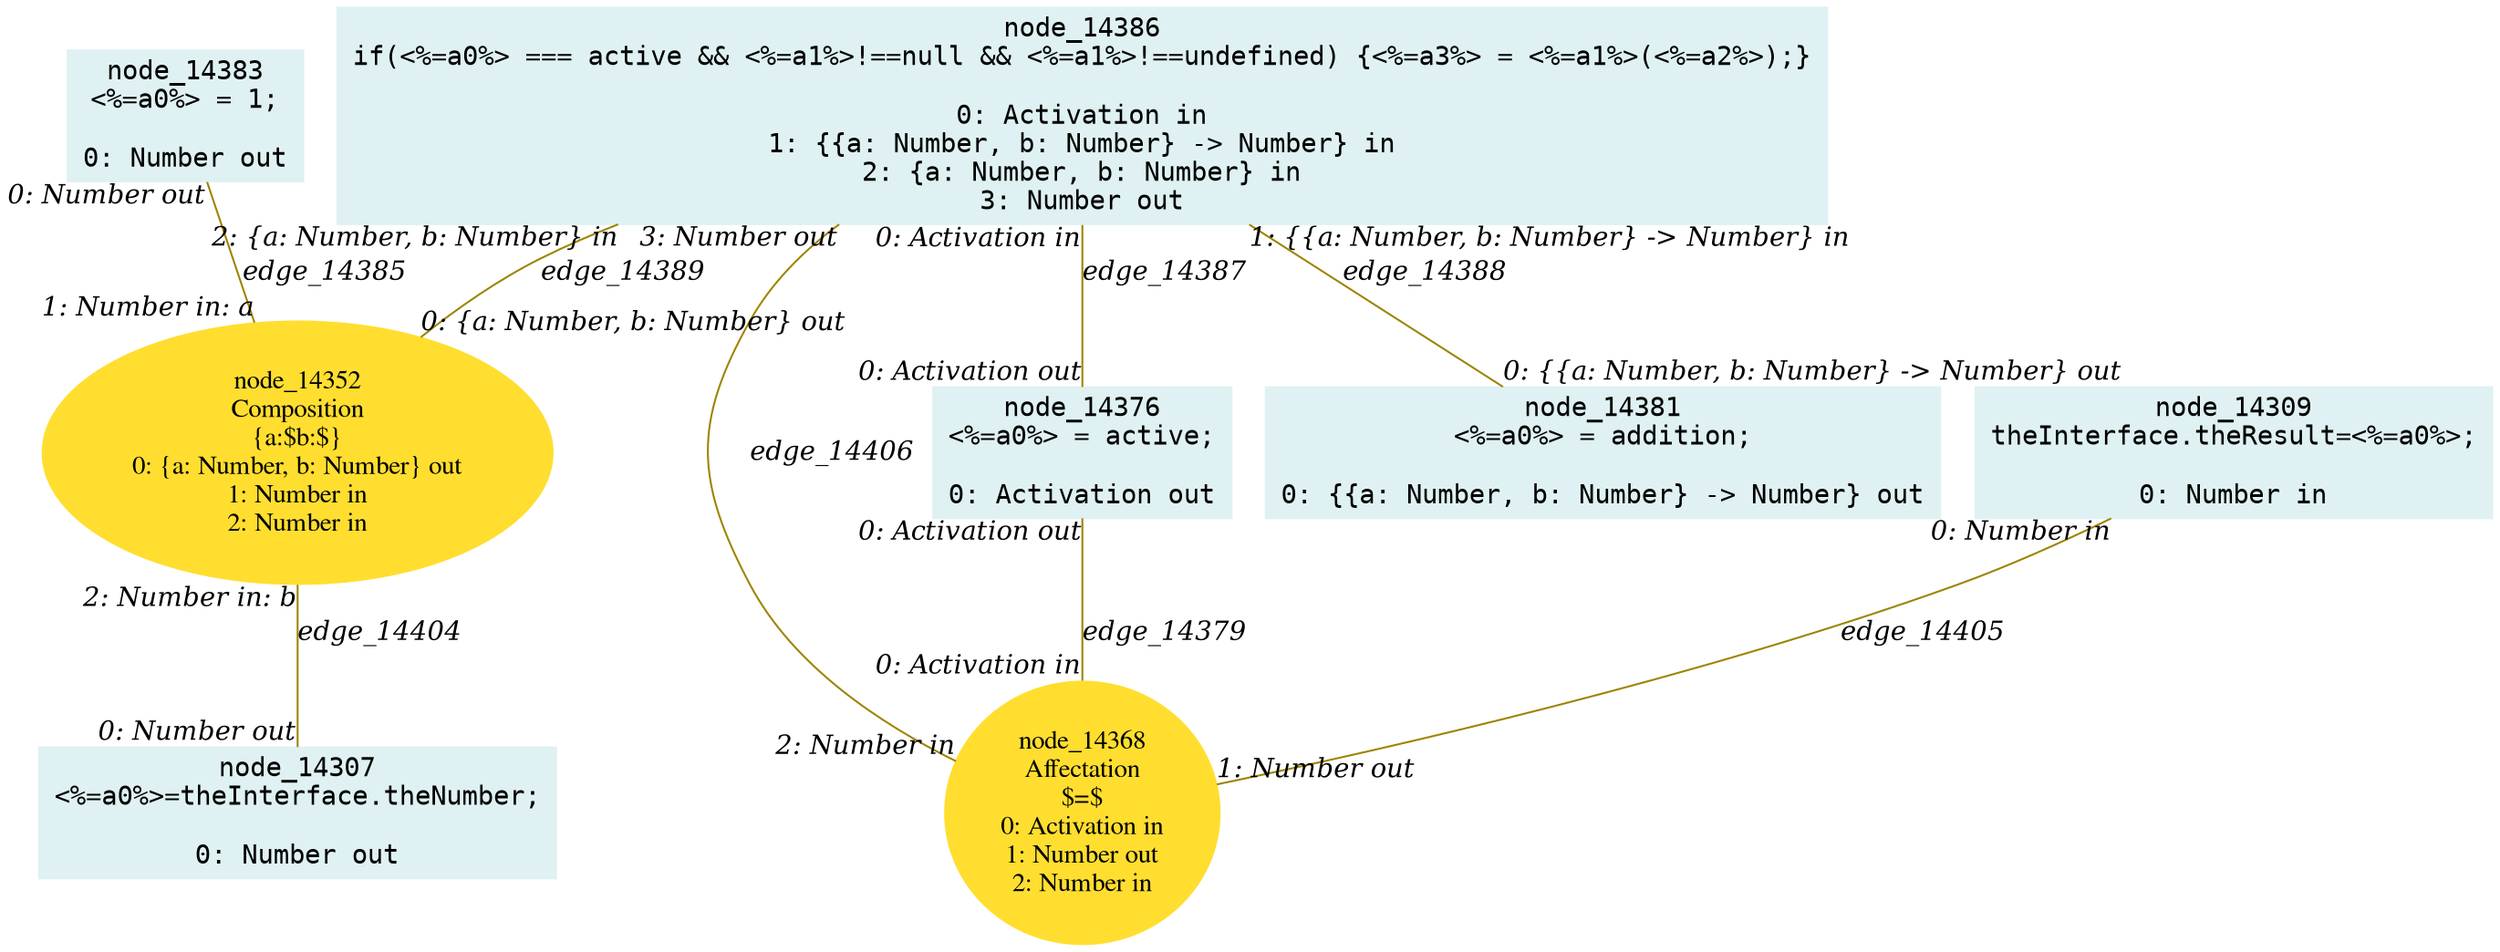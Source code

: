 digraph g{node_14307 [shape="box", style="filled", color="#dff1f2", fontname="Courier", label="node_14307
<%=a0%>=theInterface.theNumber;

0: Number out" ]
node_14309 [shape="box", style="filled", color="#dff1f2", fontname="Courier", label="node_14309
theInterface.theResult=<%=a0%>;

0: Number in" ]
node_14352 [shape="ellipse", style="filled", color="#ffde2f", fontname="Times", label="node_14352
Composition
{a:$b:$}
0: {a: Number, b: Number} out
1: Number in
2: Number in" ]
node_14368 [shape="ellipse", style="filled", color="#ffde2f", fontname="Times", label="node_14368
Affectation
$=$
0: Activation in
1: Number out
2: Number in" ]
node_14376 [shape="box", style="filled", color="#dff1f2", fontname="Courier", label="node_14376
<%=a0%> = active;

0: Activation out" ]
node_14381 [shape="box", style="filled", color="#dff1f2", fontname="Courier", label="node_14381
<%=a0%> = addition;

0: {{a: Number, b: Number} -> Number} out" ]
node_14383 [shape="box", style="filled", color="#dff1f2", fontname="Courier", label="node_14383
<%=a0%> = 1;

0: Number out" ]
node_14386 [shape="box", style="filled", color="#dff1f2", fontname="Courier", label="node_14386
if(<%=a0%> === active && <%=a1%>!==null && <%=a1%>!==undefined) {<%=a3%> = <%=a1%>(<%=a2%>);}

0: Activation in
1: {{a: Number, b: Number} -> Number} in
2: {a: Number, b: Number} in
3: Number out" ]
node_14376 -> node_14368 [dir=none, arrowHead=none, fontname="Times-Italic", arrowsize=1, color="#9d8400", label="edge_14379",  headlabel="0: Activation in", taillabel="0: Activation out" ]
node_14383 -> node_14352 [dir=none, arrowHead=none, fontname="Times-Italic", arrowsize=1, color="#9d8400", label="edge_14385",  headlabel="1: Number in: a", taillabel="0: Number out" ]
node_14386 -> node_14376 [dir=none, arrowHead=none, fontname="Times-Italic", arrowsize=1, color="#9d8400", label="edge_14387",  headlabel="0: Activation out", taillabel="0: Activation in" ]
node_14386 -> node_14381 [dir=none, arrowHead=none, fontname="Times-Italic", arrowsize=1, color="#9d8400", label="edge_14388",  headlabel="0: {{a: Number, b: Number} -> Number} out", taillabel="1: {{a: Number, b: Number} -> Number} in" ]
node_14386 -> node_14352 [dir=none, arrowHead=none, fontname="Times-Italic", arrowsize=1, color="#9d8400", label="edge_14389",  headlabel="0: {a: Number, b: Number} out", taillabel="2: {a: Number, b: Number} in" ]
node_14352 -> node_14307 [dir=none, arrowHead=none, fontname="Times-Italic", arrowsize=1, color="#9d8400", label="edge_14404",  headlabel="0: Number out", taillabel="2: Number in: b" ]
node_14309 -> node_14368 [dir=none, arrowHead=none, fontname="Times-Italic", arrowsize=1, color="#9d8400", label="edge_14405",  headlabel="1: Number out", taillabel="0: Number in" ]
node_14368 -> node_14386 [dir=none, arrowHead=none, fontname="Times-Italic", arrowsize=1, color="#9d8400", label="edge_14406",  headlabel="3: Number out", taillabel="2: Number in" ]
}